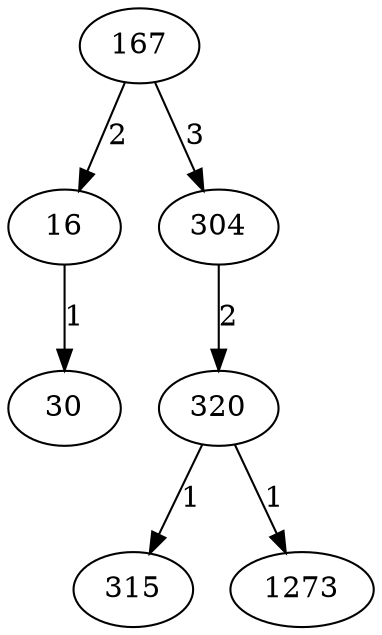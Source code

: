 digraph avltree 
{
167 -> 16 [label = 2];
167 -> 304 [label = 3];
16 -> 30 [label = 1];
304 -> 320 [label = 2];
320 -> 315 [label = 1];
320 -> 1273 [label = 1];
}
